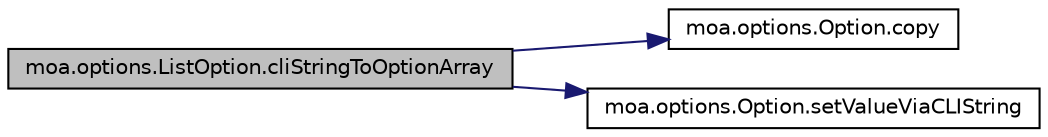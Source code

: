 digraph G
{
  edge [fontname="Helvetica",fontsize="10",labelfontname="Helvetica",labelfontsize="10"];
  node [fontname="Helvetica",fontsize="10",shape=record];
  rankdir=LR;
  Node1 [label="moa.options.ListOption.cliStringToOptionArray",height=0.2,width=0.4,color="black", fillcolor="grey75", style="filled" fontcolor="black"];
  Node1 -> Node2 [color="midnightblue",fontsize="10",style="solid",fontname="Helvetica"];
  Node2 [label="moa.options.Option.copy",height=0.2,width=0.4,color="black", fillcolor="white", style="filled",URL="$interfacemoa_1_1options_1_1Option.html#a21de95695d5a72cd7698fd27a1965860",tooltip="Gets a copy of this option."];
  Node1 -> Node3 [color="midnightblue",fontsize="10",style="solid",fontname="Helvetica"];
  Node3 [label="moa.options.Option.setValueViaCLIString",height=0.2,width=0.4,color="black", fillcolor="white", style="filled",URL="$interfacemoa_1_1options_1_1Option.html#ac522763e8a93b8236980749dcb0b74bc",tooltip="Sets value of this option via the Command Line Interface text."];
}
